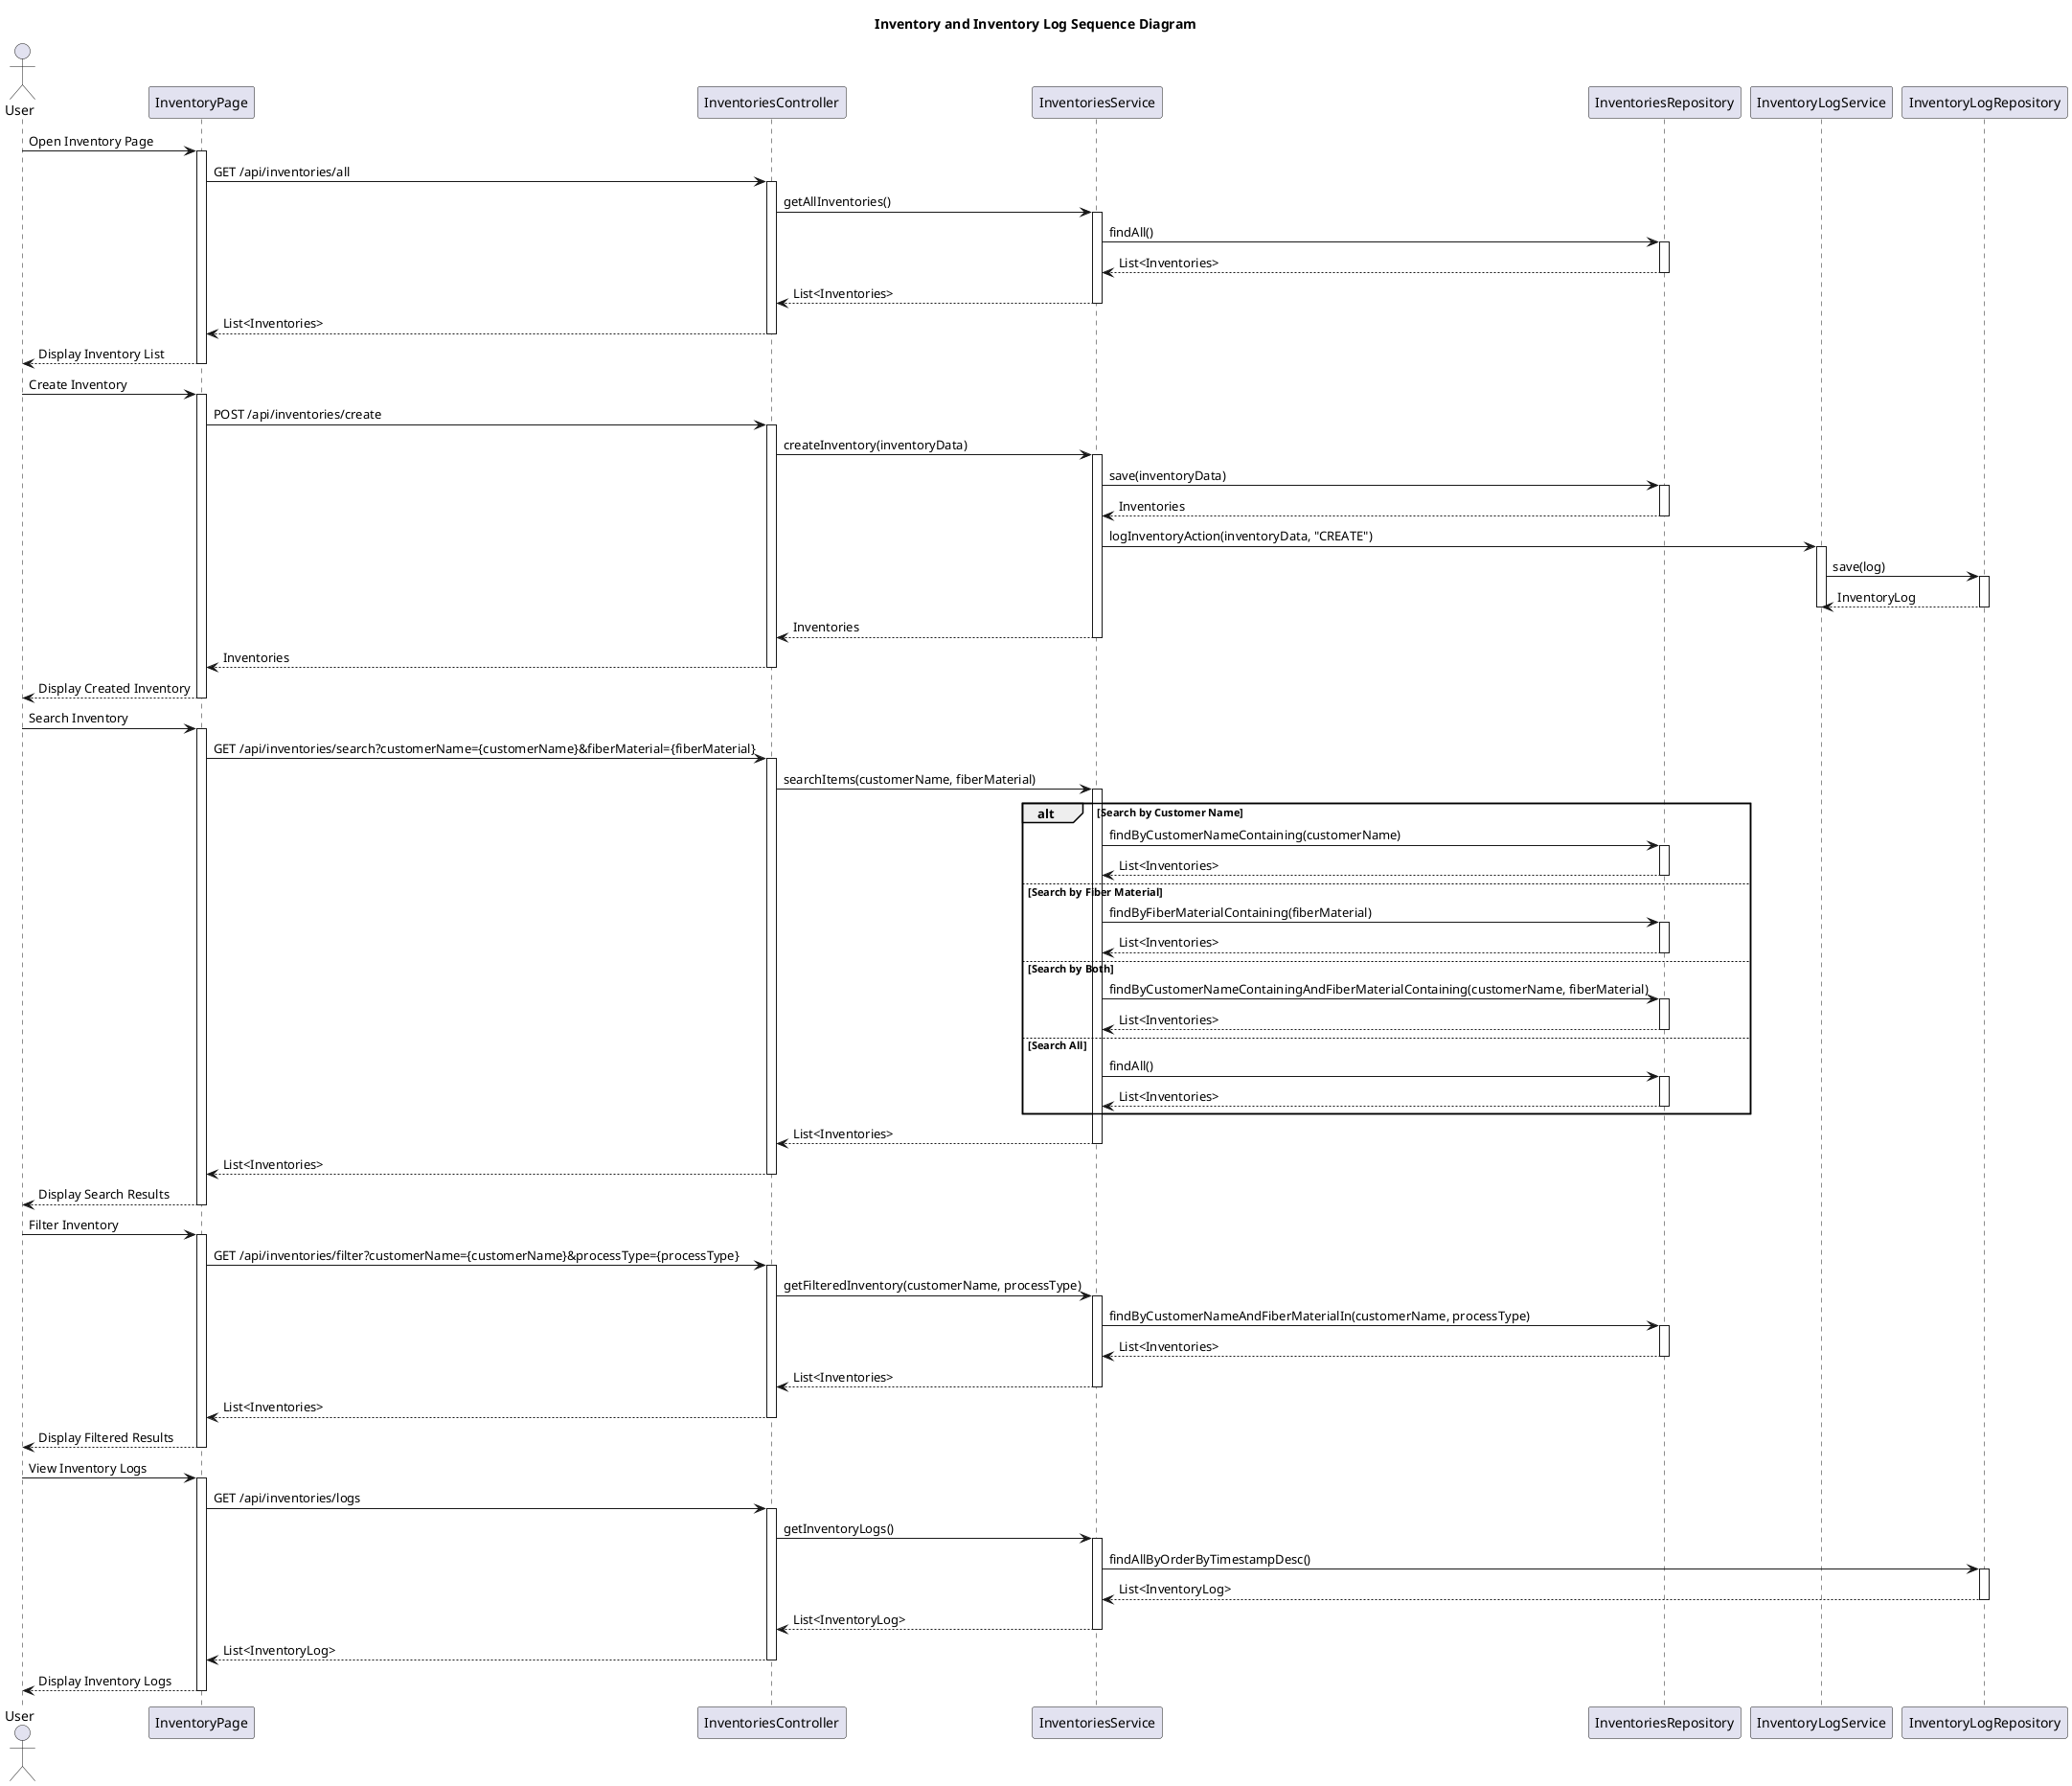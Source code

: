 @startuml
title Inventory and Inventory Log Sequence Diagram

actor User

participant "InventoryPage" as IP
participant "InventoriesController" as IC
participant "InventoriesService" as IS
participant "InventoriesRepository" as IR
participant "InventoryLogService" as ILS
participant "InventoryLogRepository" as ILR

User -> IP: Open Inventory Page
activate IP
IP -> IC: GET /api/inventories/all
activate IC
IC -> IS: getAllInventories()
activate IS

IS -> IR: findAll()
activate IR
IR --> IS: List<Inventories>
deactivate IR

IS --> IC: List<Inventories>
deactivate IS
IC --> IP: List<Inventories>
deactivate IC
IP --> User: Display Inventory List
deactivate IP

User -> IP: Create Inventory
activate IP
IP -> IC: POST /api/inventories/create
activate IC
IC -> IS: createInventory(inventoryData)
activate IS

IS -> IR: save(inventoryData)
activate IR
IR --> IS: Inventories
deactivate IR

IS -> ILS: logInventoryAction(inventoryData, "CREATE")
activate ILS
ILS -> ILR: save(log)
activate ILR
ILR --> ILS: InventoryLog
deactivate ILR
deactivate ILS

IS --> IC: Inventories
deactivate IS
IC --> IP: Inventories
deactivate IC
IP --> User: Display Created Inventory
deactivate IP

User -> IP: Search Inventory
activate IP
IP -> IC: GET /api/inventories/search?customerName={customerName}&fiberMaterial={fiberMaterial}
activate IC
IC -> IS: searchItems(customerName, fiberMaterial)
activate IS

alt Search by Customer Name
    IS -> IR: findByCustomerNameContaining(customerName)
    activate IR
    IR --> IS: List<Inventories>
    deactivate IR
else Search by Fiber Material
    IS -> IR: findByFiberMaterialContaining(fiberMaterial)
    activate IR
    IR --> IS: List<Inventories>
    deactivate IR
else Search by Both
    IS -> IR: findByCustomerNameContainingAndFiberMaterialContaining(customerName, fiberMaterial)
    activate IR
    IR --> IS: List<Inventories>
    deactivate IR
else Search All
    IS -> IR: findAll()
    activate IR
    IR --> IS: List<Inventories>
    deactivate IR
end

IS --> IC: List<Inventories>
deactivate IS
IC --> IP: List<Inventories>
deactivate IC
IP --> User: Display Search Results
deactivate IP

User -> IP: Filter Inventory
activate IP
IP -> IC: GET /api/inventories/filter?customerName={customerName}&processType={processType}
activate IC
IC -> IS: getFilteredInventory(customerName, processType)
activate IS

IS -> IR: findByCustomerNameAndFiberMaterialIn(customerName, processType)
activate IR
IR --> IS: List<Inventories>
deactivate IR

IS --> IC: List<Inventories>
deactivate IS
IC --> IP: List<Inventories>
deactivate IC
IP --> User: Display Filtered Results
deactivate IP

User -> IP: View Inventory Logs
activate IP
IP -> IC: GET /api/inventories/logs
activate IC
IC -> IS: getInventoryLogs()
activate IS

IS -> ILR: findAllByOrderByTimestampDesc()
activate ILR
ILR --> IS: List<InventoryLog>
deactivate ILR

IS --> IC: List<InventoryLog>
deactivate IS
IC --> IP: List<InventoryLog>
deactivate IC
IP --> User: Display Inventory Logs
deactivate IP

@enduml